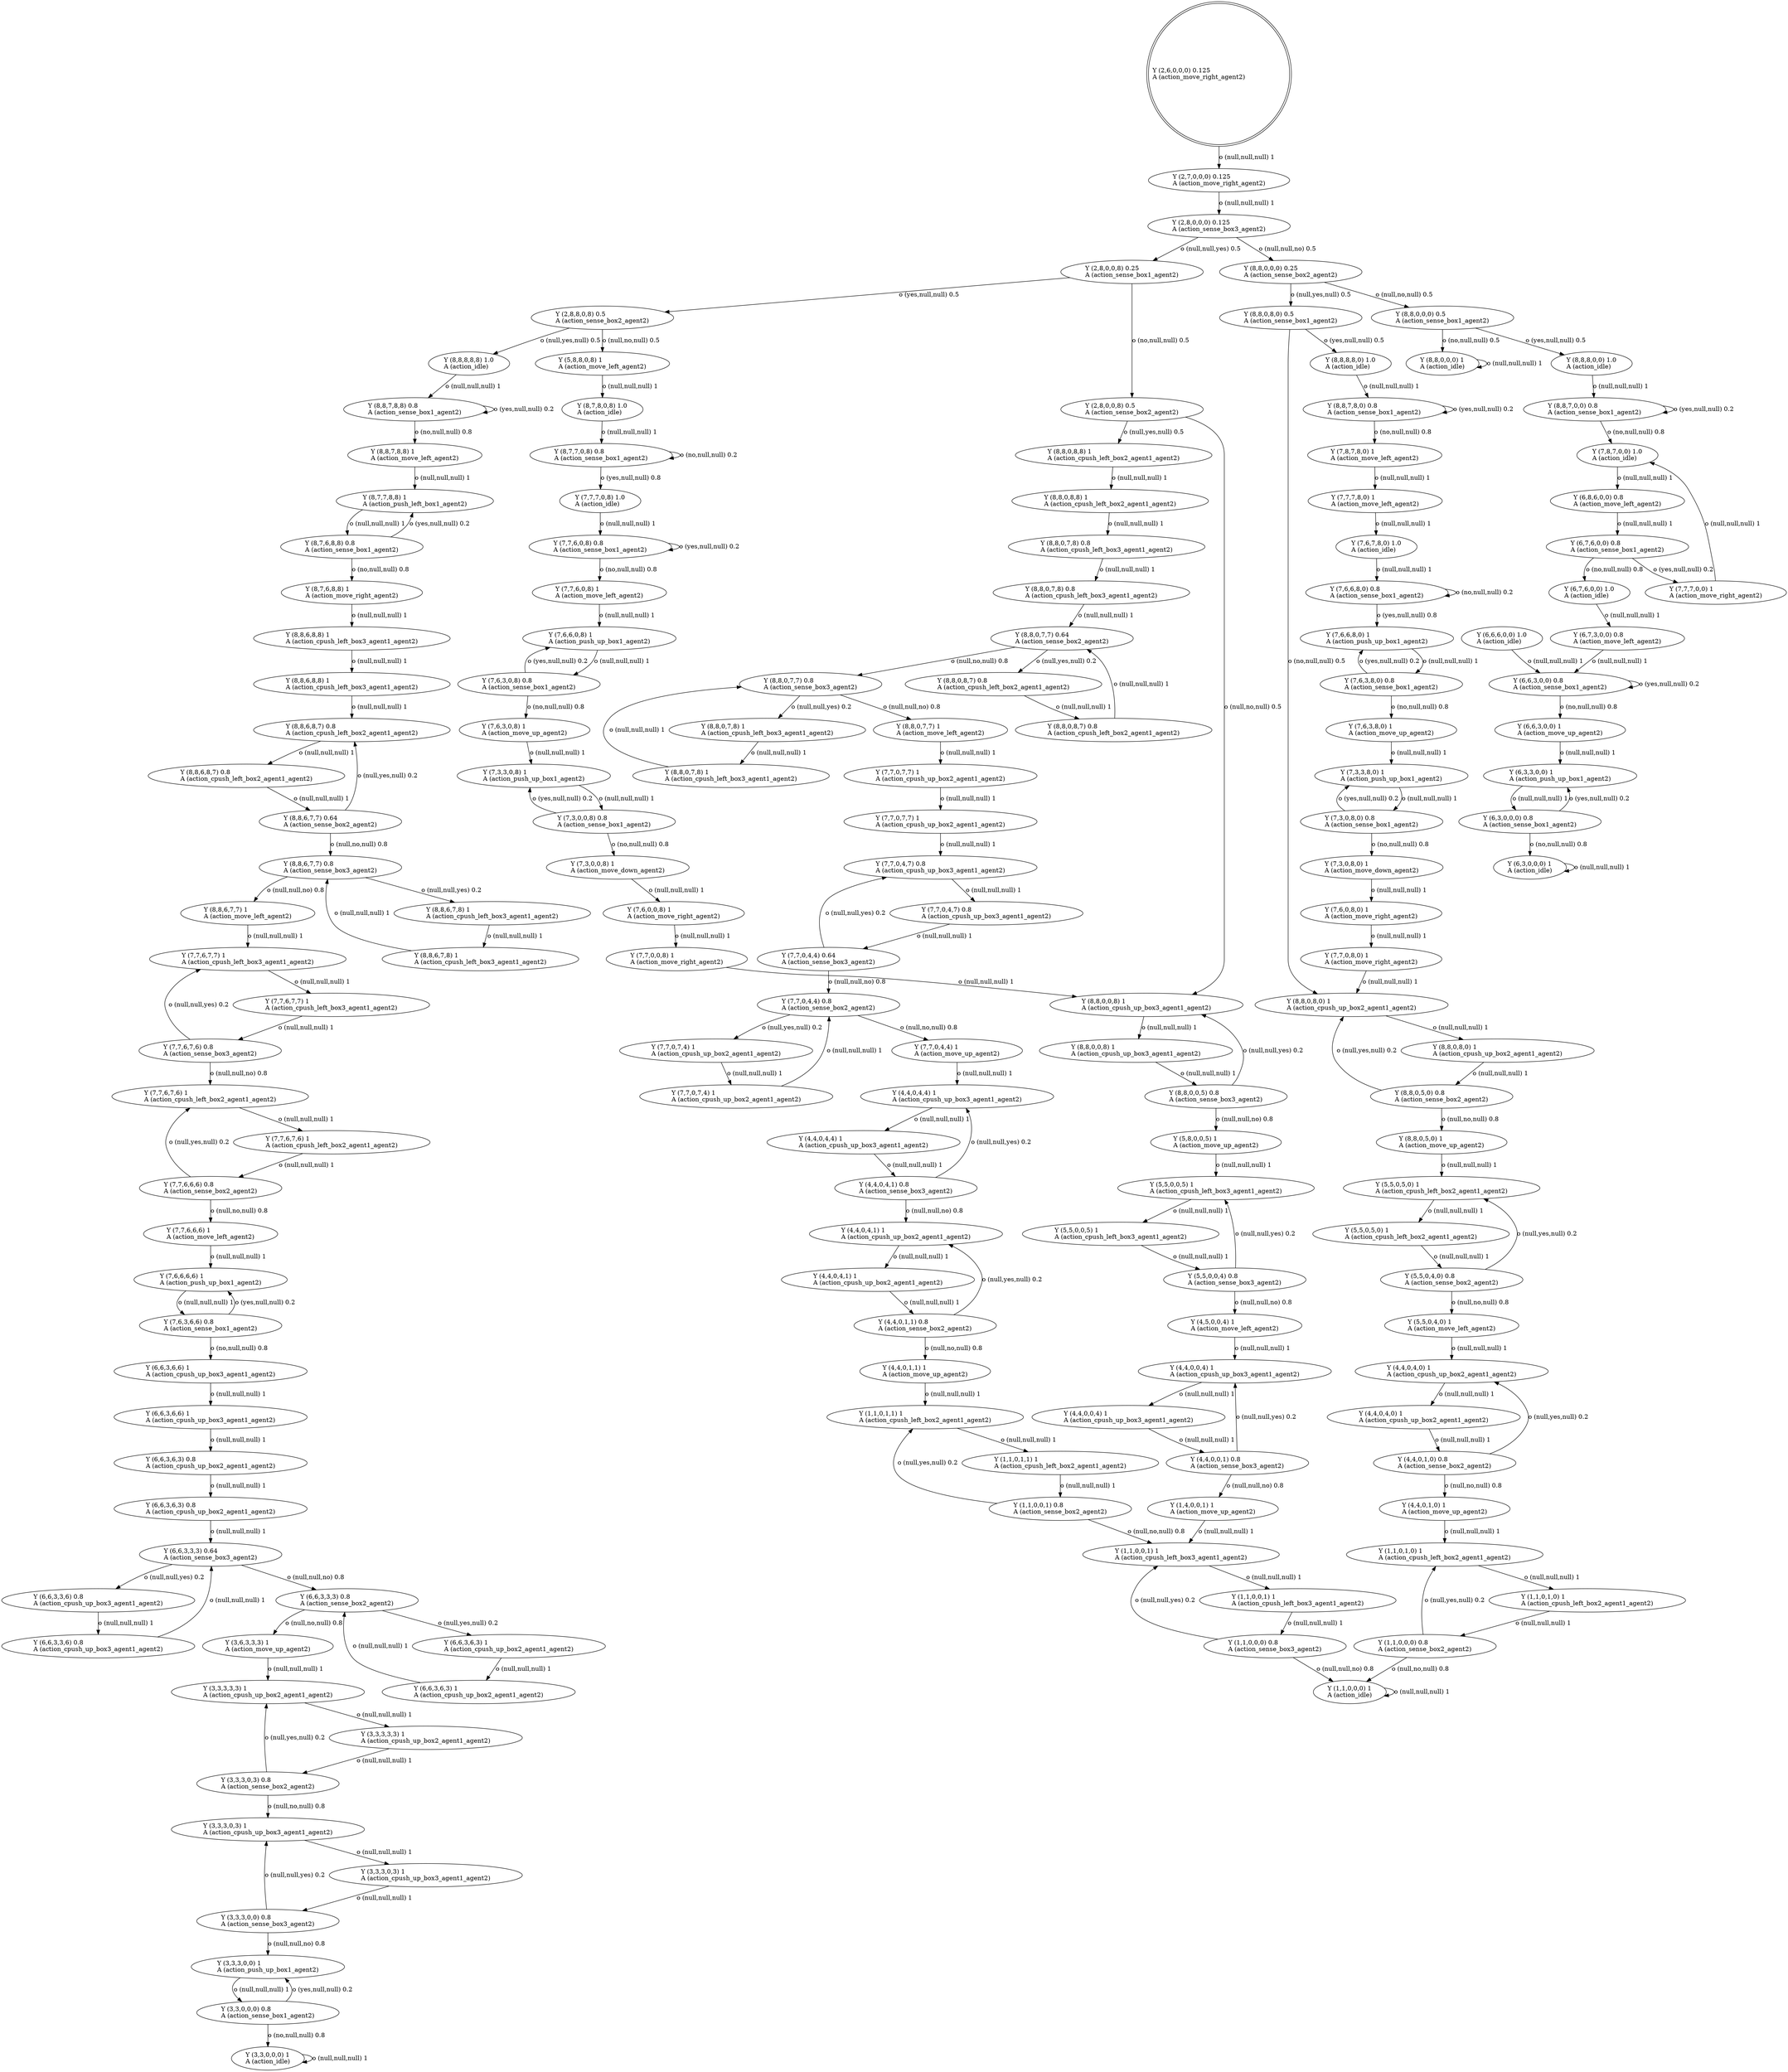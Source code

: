 digraph "G" {
root [label="Y (2,6,0,0,0) 0.125\lA (action_move_right_agent2)\l", labeljust="l", shape=doublecircle];
x0row55 [label="Y (8,8,7,8,8) 0.8\lA (action_sense_box1_agent2)\l"];
x0row49 [label="Y (8,8,8,8,8) 1.0\lA (action_idle)\l"];
x0row67 [label="Y (8,8,7,8,8) 1\lA (action_move_left_agent2)\l"];
x0row72 [label="Y (8,7,7,8,8) 1\lA (action_push_left_box1_agent2)\l"];
x0row80 [label="Y (8,7,6,8,8) 0.8\lA (action_sense_box1_agent2)\l"];
x0row90 [label="Y (8,7,6,8,8) 1\lA (action_move_right_agent2)\l"];
x0row91 [label="Y (8,8,6,8,8) 1\lA (action_cpush_left_box3_agent1_agent2)\l"];
x0row96 [label="Y (8,8,6,8,7) 0.8\lA (action_cpush_left_box2_agent1_agent2)\l"];
x0row111 [label="Y (8,8,6,7,7) 0.64\lA (action_sense_box2_agent2)\l"];
x0row115 [label="Y (8,8,6,7,7) 0.8\lA (action_sense_box3_agent2)\l"];
x0row139 [label="Y (7,7,6,7,7) 1\lA (action_cpush_left_box3_agent1_agent2)\l"];
x0row125 [label="Y (8,8,6,7,8) 1\lA (action_cpush_left_box3_agent1_agent2)\l"];
x0row126 [label="Y (8,8,6,7,7) 1\lA (action_move_left_agent2)\l"];
x0row143 [label="Y (7,7,6,7,6) 0.8\lA (action_sense_box3_agent2)\l"];
x0row1 [label="Y (2,7,0,0,0) 0.125\lA (action_move_right_agent2)\l"];
x0row27 [label="Y (2,8,8,0,8) 0.5\lA (action_sense_box2_agent2)\l"];
x0row28 [label="Y (2,8,0,0,8) 0.5\lA (action_sense_box2_agent2)\l"];
x0row5 [label="Y (2,8,0,0,0) 0.125\lA (action_sense_box3_agent2)\l"];
x0row14 [label="Y (2,8,0,0,8) 0.25\lA (action_sense_box1_agent2)\l"];
x0row406 [label="Y (8,8,0,0,8) 1\lA (action_cpush_up_box3_agent1_agent2)\l"];
x0row413 [label="Y (8,8,0,0,5) 0.8\lA (action_sense_box3_agent2)\l"];
x0row522 [label="Y (8,8,0,8,7) 0.8\lA (action_cpush_left_box2_agent1_agent2)\l"];
x0row521 [label="Y (8,8,0,8,8) 1\lA (action_cpush_left_box2_agent1_agent2)\l"];
x0row424 [label="Y (5,8,0,0,5) 1\lA (action_move_up_agent2)\l"];
x0row427 [label="Y (5,5,0,0,5) 1\lA (action_cpush_left_box3_agent1_agent2)\l"];
x0row429 [label="Y (5,5,0,0,4) 0.8\lA (action_sense_box3_agent2)\l"];
x0row532 [label="Y (8,8,0,7,8) 1\lA (action_cpush_left_box3_agent1_agent2)\l"];
x0row445 [label="Y (4,5,0,0,4) 1\lA (action_move_left_agent2)\l"];
x0row529 [label="Y (8,8,0,7,7) 0.64\lA (action_sense_box2_agent2)\l"];
x0row452 [label="Y (4,4,0,0,4) 1\lA (action_cpush_up_box3_agent1_agent2)\l"];
x0row528 [label="Y (8,8,0,7,8) 0.8\lA (action_cpush_left_box3_agent1_agent2)\l"];
x0row462 [label="Y (4,4,0,0,1) 0.8\lA (action_sense_box3_agent2)\l"];
x0row481 [label="Y (1,4,0,0,1) 1\lA (action_move_up_agent2)\l"];
x0row488 [label="Y (1,1,0,0,1) 1\lA (action_cpush_left_box3_agent1_agent2)\l"];
x0row489 [label="Y (1,1,0,0,0) 0.8\lA (action_sense_box3_agent2)\l"];
x0row500 [label="Y (1,1,0,0,0) 1\lA (action_idle)\l"];
x0row1001 [label="Y (6,6,6,0,0) 1.0\lA (action_idle)\l"];
x0row1004 [label="Y (6,7,3,0,0) 0.8\lA (action_move_left_agent2)\l"];
x0row1007 [label="Y (6,6,3,0,0) 0.8\lA (action_sense_box1_agent2)\l"];
x0row1015 [label="Y (6,6,3,0,0) 1\lA (action_move_up_agent2)\l"];
x0row857 [label="Y (8,8,0,5,0) 1\lA (action_move_up_agent2)\l"];
x0row869 [label="Y (5,5,0,5,0) 1\lA (action_cpush_left_box2_agent1_agent2)\l"];
x0row875 [label="Y (5,5,0,4,0) 0.8\lA (action_sense_box2_agent2)\l"];
x0row979 [label="Y (6,7,6,0,0) 0.8\lA (action_sense_box1_agent2)\l"];
x0row879 [label="Y (5,5,0,4,0) 1\lA (action_move_left_agent2)\l"];
x0row989 [label="Y (6,7,6,0,0) 1.0\lA (action_idle)\l"];
x0row892 [label="Y (4,4,0,4,0) 1\lA (action_cpush_up_box2_agent1_agent2)\l"];
x0row898 [label="Y (4,4,0,1,0) 0.8\lA (action_sense_box2_agent2)\l"];
x0row910 [label="Y (4,4,0,1,0) 1\lA (action_move_up_agent2)\l"];
x0row928 [label="Y (1,1,0,1,0) 1\lA (action_cpush_left_box2_agent1_agent2)\l"];
x0row934 [label="Y (1,1,0,0,0) 0.8\lA (action_sense_box2_agent2)\l"];
x0row947 [label="Y (8,8,8,0,0) 1.0\lA (action_idle)\l"];
x0row948 [label="Y (8,8,0,0,0) 1\lA (action_idle)\l"];
x0row952 [label="Y (8,8,7,0,0) 0.8\lA (action_sense_box1_agent2)\l"];
x0row962 [label="Y (7,8,7,0,0) 1.0\lA (action_idle)\l"];
x0row967 [label="Y (7,7,7,0,0) 1\lA (action_move_right_agent2)\l"];
x0row973 [label="Y (6,8,6,0,0) 0.8\lA (action_move_left_agent2)\l"];
x0row732 [label="Y (8,8,0,0,0) 0.25\lA (action_sense_box2_agent2)\l"];
x0row851 [label="Y (8,8,0,5,0) 0.8\lA (action_sense_box2_agent2)\l"];
x0row736 [label="Y (8,8,0,8,0) 0.5\lA (action_sense_box1_agent2)\l"];
x0row737 [label="Y (8,8,0,0,0) 0.5\lA (action_sense_box1_agent2)\l"];
x0row750 [label="Y (8,8,8,8,0) 1.0\lA (action_idle)\l"];
x0row751 [label="Y (8,8,0,8,0) 1\lA (action_cpush_up_box2_agent1_agent2)\l"];
x0row757 [label="Y (8,8,7,8,0) 0.8\lA (action_sense_box1_agent2)\l"];
x0row771 [label="Y (7,8,7,8,0) 1\lA (action_move_left_agent2)\l"];
x0row777 [label="Y (7,7,7,8,0) 1\lA (action_move_left_agent2)\l"];
x0row784 [label="Y (7,6,7,8,0) 1.0\lA (action_idle)\l"];
x0row793 [label="Y (7,6,6,8,0) 0.8\lA (action_sense_box1_agent2)\l"];
x0row841 [label="Y (7,7,0,8,0) 1\lA (action_move_right_agent2)\l"];
x0row799 [label="Y (7,6,6,8,0) 1\lA (action_push_up_box1_agent2)\l"];
x0row802 [label="Y (7,6,3,8,0) 0.8\lA (action_sense_box1_agent2)\l"];
x0row814 [label="Y (7,6,3,8,0) 1\lA (action_move_up_agent2)\l"];
x0row818 [label="Y (7,3,3,8,0) 1\lA (action_push_up_box1_agent2)\l"];
x0row820 [label="Y (7,3,0,8,0) 0.8\lA (action_sense_box1_agent2)\l"];
x0row833 [label="Y (7,3,0,8,0) 1\lA (action_move_down_agent2)\l"];
x0row836 [label="Y (7,6,0,8,0) 1\lA (action_move_right_agent2)\l"];
x0row541 [label="Y (8,8,0,7,7) 0.8\lA (action_sense_box3_agent2)\l"];
x0row559 [label="Y (8,8,0,7,7) 1\lA (action_move_left_agent2)\l"];
x0row572 [label="Y (7,7,0,7,7) 1\lA (action_cpush_up_box2_agent1_agent2)\l"];
x0row577 [label="Y (7,7,0,4,7) 0.8\lA (action_cpush_up_box3_agent1_agent2)\l"];
x0row593 [label="Y (7,7,0,4,4) 0.64\lA (action_sense_box3_agent2)\l"];
x0row602 [label="Y (7,7,0,4,4) 0.8\lA (action_sense_box2_agent2)\l"];
x0row611 [label="Y (7,7,0,7,4) 1\lA (action_cpush_up_box2_agent1_agent2)\l"];
x0row612 [label="Y (7,7,0,4,4) 1\lA (action_move_up_agent2)\l"];
x0row635 [label="Y (4,4,0,4,4) 1\lA (action_cpush_up_box3_agent1_agent2)\l"];
x0row699 [label="Y (1,1,0,0,1) 0.8\lA (action_sense_box2_agent2)\l"];
x0row644 [label="Y (4,4,0,4,1) 0.8\lA (action_sense_box3_agent2)\l"];
x0row653 [label="Y (4,4,0,4,1) 1\lA (action_cpush_up_box2_agent1_agent2)\l"];
x0row662 [label="Y (4,4,0,1,1) 0.8\lA (action_sense_box2_agent2)\l"];
x0row692 [label="Y (1,1,0,1,1) 1\lA (action_cpush_left_box2_agent1_agent2)\l"];
x0row674 [label="Y (4,4,0,1,1) 1\lA (action_move_up_agent2)\l"];
x0row281 [label="Y (3,3,0,0,0) 0.8\lA (action_sense_box1_agent2)\l"];
x0row287 [label="Y (6,3,3,0,0) 1\lA (action_push_up_box1_agent2)\l"];
x0row294 [label="Y (3,3,0,0,0) 1\lA (action_idle)\l"];
x0row295 [label="Y (6,3,0,0,0) 0.8\lA (action_sense_box1_agent2)\l"];
x0row301 [label="Y (6,3,0,0,0) 1\lA (action_idle)\l"];
x0row307 [label="Y (5,8,8,0,8) 1\lA (action_move_left_agent2)\l"];
x0row317 [label="Y (8,7,8,0,8) 1.0\lA (action_idle)\l"];
x0row399 [label="Y (7,7,0,0,8) 1\lA (action_move_right_agent2)\l"];
x0row322 [label="Y (8,7,7,0,8) 0.8\lA (action_sense_box1_agent2)\l"];
x0row391 [label="Y (7,3,0,0,8) 1\lA (action_move_down_agent2)\l"];
x0row335 [label="Y (7,7,7,0,8) 1.0\lA (action_idle)\l"];
x0row344 [label="Y (7,7,6,0,8) 0.8\lA (action_sense_box1_agent2)\l"];
x0row354 [label="Y (7,7,6,0,8) 1\lA (action_move_left_agent2)\l"];
x0row358 [label="Y (7,6,6,0,8) 1\lA (action_push_up_box1_agent2)\l"];
x0row361 [label="Y (7,6,3,0,8) 0.8\lA (action_sense_box1_agent2)\l"];
x0row372 [label="Y (7,6,3,0,8) 1\lA (action_move_up_agent2)\l"];
x0row376 [label="Y (7,3,3,0,8) 1\lA (action_push_up_box1_agent2)\l"];
x0row378 [label="Y (7,3,0,0,8) 0.8\lA (action_sense_box1_agent2)\l"];
x0row157 [label="Y (7,7,6,7,6) 1\lA (action_cpush_left_box2_agent1_agent2)\l"];
x0row169 [label="Y (7,7,6,6,6) 0.8\lA (action_sense_box2_agent2)\l"];
x0row174 [label="Y (7,7,6,6,6) 1\lA (action_move_left_agent2)\l"];
x0row182 [label="Y (7,6,6,6,6) 1\lA (action_push_up_box1_agent2)\l"];
x0row185 [label="Y (7,6,3,6,6) 0.8\lA (action_sense_box1_agent2)\l"];
x0row270 [label="Y (3,3,3,0,0) 0.8\lA (action_sense_box3_agent2)\l"];
x0row199 [label="Y (6,6,3,6,6) 1\lA (action_cpush_up_box3_agent1_agent2)\l"];
x0row203 [label="Y (6,6,3,3,6) 0.8\lA (action_cpush_up_box3_agent1_agent2)\l"];
x0row206 [label="Y (6,6,3,6,3) 0.8\lA (action_cpush_up_box2_agent1_agent2)\l"];
x0row209 [label="Y (6,6,3,3,3) 0.64\lA (action_sense_box3_agent2)\l"];
x0row210 [label="Y (6,6,3,6,3) 1\lA (action_cpush_up_box2_agent1_agent2)\l"];
x0row259 [label="Y (3,3,3,0,3) 1\lA (action_cpush_up_box3_agent1_agent2)\l"];
x0row218 [label="Y (6,6,3,3,3) 0.8\lA (action_sense_box2_agent2)\l"];
x0row394 [label="Y (7,6,0,0,8) 1\lA (action_move_right_agent2)\l"];
x0row241 [label="Y (3,6,3,3,3) 1\lA (action_move_up_agent2)\l"];
x0row244 [label="Y (3,3,3,3,3) 1\lA (action_cpush_up_box2_agent1_agent2)\l"];
x0row250 [label="Y (3,3,3,0,3) 0.8\lA (action_sense_box2_agent2)\l"];
x0row276 [label="Y (3,3,3,0,0) 1\lA (action_push_up_box1_agent2)\l"];
x0row91_repeat_1 [label="Y (8,8,6,8,8) 1\lA (action_cpush_left_box3_agent1_agent2)\l"];
x0row96_repeat_1 [label="Y (8,8,6,8,7) 0.8\lA (action_cpush_left_box2_agent1_agent2)\l"];
x0row139_repeat_1 [label="Y (7,7,6,7,7) 1\lA (action_cpush_left_box3_agent1_agent2)\l"];
x0row125_repeat_1 [label="Y (8,8,6,7,8) 1\lA (action_cpush_left_box3_agent1_agent2)\l"];
x0row406_repeat_1 [label="Y (8,8,0,0,8) 1\lA (action_cpush_up_box3_agent1_agent2)\l"];
x0row522_repeat_1 [label="Y (8,8,0,8,7) 0.8\lA (action_cpush_left_box2_agent1_agent2)\l"];
x0row521_repeat_1 [label="Y (8,8,0,8,8) 1\lA (action_cpush_left_box2_agent1_agent2)\l"];
x0row427_repeat_1 [label="Y (5,5,0,0,5) 1\lA (action_cpush_left_box3_agent1_agent2)\l"];
x0row532_repeat_1 [label="Y (8,8,0,7,8) 1\lA (action_cpush_left_box3_agent1_agent2)\l"];
x0row452_repeat_1 [label="Y (4,4,0,0,4) 1\lA (action_cpush_up_box3_agent1_agent2)\l"];
x0row528_repeat_1 [label="Y (8,8,0,7,8) 0.8\lA (action_cpush_left_box3_agent1_agent2)\l"];
x0row488_repeat_1 [label="Y (1,1,0,0,1) 1\lA (action_cpush_left_box3_agent1_agent2)\l"];
x0row869_repeat_1 [label="Y (5,5,0,5,0) 1\lA (action_cpush_left_box2_agent1_agent2)\l"];
x0row892_repeat_1 [label="Y (4,4,0,4,0) 1\lA (action_cpush_up_box2_agent1_agent2)\l"];
x0row928_repeat_1 [label="Y (1,1,0,1,0) 1\lA (action_cpush_left_box2_agent1_agent2)\l"];
x0row751_repeat_1 [label="Y (8,8,0,8,0) 1\lA (action_cpush_up_box2_agent1_agent2)\l"];
x0row572_repeat_1 [label="Y (7,7,0,7,7) 1\lA (action_cpush_up_box2_agent1_agent2)\l"];
x0row577_repeat_1 [label="Y (7,7,0,4,7) 0.8\lA (action_cpush_up_box3_agent1_agent2)\l"];
x0row611_repeat_1 [label="Y (7,7,0,7,4) 1\lA (action_cpush_up_box2_agent1_agent2)\l"];
x0row635_repeat_1 [label="Y (4,4,0,4,4) 1\lA (action_cpush_up_box3_agent1_agent2)\l"];
x0row653_repeat_1 [label="Y (4,4,0,4,1) 1\lA (action_cpush_up_box2_agent1_agent2)\l"];
x0row692_repeat_1 [label="Y (1,1,0,1,1) 1\lA (action_cpush_left_box2_agent1_agent2)\l"];
x0row157_repeat_1 [label="Y (7,7,6,7,6) 1\lA (action_cpush_left_box2_agent1_agent2)\l"];
x0row199_repeat_1 [label="Y (6,6,3,6,6) 1\lA (action_cpush_up_box3_agent1_agent2)\l"];
x0row203_repeat_1 [label="Y (6,6,3,3,6) 0.8\lA (action_cpush_up_box3_agent1_agent2)\l"];
x0row206_repeat_1 [label="Y (6,6,3,6,3) 0.8\lA (action_cpush_up_box2_agent1_agent2)\l"];
x0row210_repeat_1 [label="Y (6,6,3,6,3) 1\lA (action_cpush_up_box2_agent1_agent2)\l"];
x0row259_repeat_1 [label="Y (3,3,3,0,3) 1\lA (action_cpush_up_box3_agent1_agent2)\l"];
x0row244_repeat_1 [label="Y (3,3,3,3,3) 1\lA (action_cpush_up_box2_agent1_agent2)\l"];
root -> x0row1  [key=0, label="o (null,null,null) 1\l"];
x0row55 -> x0row67  [key=0, label="o (no,null,null) 0.8\l"];
x0row55 -> x0row55  [key=0, label="o (yes,null,null) 0.2\l"];
x0row49 -> x0row55  [key=0, label="o (null,null,null) 1\l"];
x0row67 -> x0row72  [key=0, label="o (null,null,null) 1\l"];
x0row72 -> x0row80  [key=0, label="o (null,null,null) 1\l"];
x0row80 -> x0row72  [key=0, label="o (yes,null,null) 0.2\l"];
x0row80 -> x0row90  [key=0, label="o (no,null,null) 0.8\l"];
x0row90 -> x0row91  [key=0, label="o (null,null,null) 1\l"];
x0row91 -> x0row91_repeat_1  [key=0, label="o (null,null,null) 1\l"];
x0row96 -> x0row96_repeat_1  [key=0, label="o (null,null,null) 1\l"];
x0row111 -> x0row96  [key=0, label="o (null,yes,null) 0.2\l"];
x0row111 -> x0row115  [key=0, label="o (null,no,null) 0.8\l"];
x0row115 -> x0row125  [key=0, label="o (null,null,yes) 0.2\l"];
x0row115 -> x0row126  [key=0, label="o (null,null,no) 0.8\l"];
x0row139 -> x0row139_repeat_1  [key=0, label="o (null,null,null) 1\l"];
x0row125 -> x0row125_repeat_1  [key=0, label="o (null,null,null) 1\l"];
x0row126 -> x0row139  [key=0, label="o (null,null,null) 1\l"];
x0row143 -> x0row139  [key=0, label="o (null,null,yes) 0.2\l"];
x0row143 -> x0row157  [key=0, label="o (null,null,no) 0.8\l"];
x0row1 -> x0row5  [key=0, label="o (null,null,null) 1\l"];
x0row27 -> x0row49  [key=0, label="o (null,yes,null) 0.5\l"];
x0row27 -> x0row307  [key=0, label="o (null,no,null) 0.5\l"];
x0row28 -> x0row406  [key=0, label="o (null,no,null) 0.5\l"];
x0row28 -> x0row521  [key=0, label="o (null,yes,null) 0.5\l"];
x0row5 -> x0row14  [key=0, label="o (null,null,yes) 0.5\l"];
x0row5 -> x0row732  [key=0, label="o (null,null,no) 0.5\l"];
x0row14 -> x0row27  [key=0, label="o (yes,null,null) 0.5\l"];
x0row14 -> x0row28  [key=0, label="o (no,null,null) 0.5\l"];
x0row406 -> x0row406_repeat_1  [key=0, label="o (null,null,null) 1\l"];
x0row413 -> x0row406  [key=0, label="o (null,null,yes) 0.2\l"];
x0row413 -> x0row424  [key=0, label="o (null,null,no) 0.8\l"];
x0row522 -> x0row522_repeat_1  [key=0, label="o (null,null,null) 1\l"];
x0row521 -> x0row521_repeat_1  [key=0, label="o (null,null,null) 1\l"];
x0row424 -> x0row427  [key=0, label="o (null,null,null) 1\l"];
x0row427 -> x0row427_repeat_1  [key=0, label="o (null,null,null) 1\l"];
x0row429 -> x0row427  [key=0, label="o (null,null,yes) 0.2\l"];
x0row429 -> x0row445  [key=0, label="o (null,null,no) 0.8\l"];
x0row532 -> x0row532_repeat_1  [key=0, label="o (null,null,null) 1\l"];
x0row445 -> x0row452  [key=0, label="o (null,null,null) 1\l"];
x0row529 -> x0row522  [key=0, label="o (null,yes,null) 0.2\l"];
x0row529 -> x0row541  [key=0, label="o (null,no,null) 0.8\l"];
x0row452 -> x0row452_repeat_1  [key=0, label="o (null,null,null) 1\l"];
x0row528 -> x0row528_repeat_1  [key=0, label="o (null,null,null) 1\l"];
x0row462 -> x0row452  [key=0, label="o (null,null,yes) 0.2\l"];
x0row462 -> x0row481  [key=0, label="o (null,null,no) 0.8\l"];
x0row481 -> x0row488  [key=0, label="o (null,null,null) 1\l"];
x0row488 -> x0row488_repeat_1  [key=0, label="o (null,null,null) 1\l"];
x0row489 -> x0row488  [key=0, label="o (null,null,yes) 0.2\l"];
x0row489 -> x0row500  [key=0, label="o (null,null,no) 0.8\l"];
x0row500 -> x0row500  [key=0, label="o (null,null,null) 1\l"];
x0row1001 -> x0row1007  [key=0, label="o (null,null,null) 1\l"];
x0row1004 -> x0row1007  [key=0, label="o (null,null,null) 1\l"];
x0row1007 -> x0row1015  [key=0, label="o (no,null,null) 0.8\l"];
x0row1007 -> x0row1007  [key=0, label="o (yes,null,null) 0.2\l"];
x0row1015 -> x0row287  [key=0, label="o (null,null,null) 1\l"];
x0row857 -> x0row869  [key=0, label="o (null,null,null) 1\l"];
x0row869 -> x0row869_repeat_1  [key=0, label="o (null,null,null) 1\l"];
x0row875 -> x0row869  [key=0, label="o (null,yes,null) 0.2\l"];
x0row875 -> x0row879  [key=0, label="o (null,no,null) 0.8\l"];
x0row979 -> x0row989  [key=0, label="o (no,null,null) 0.8\l"];
x0row979 -> x0row967  [key=0, label="o (yes,null,null) 0.2\l"];
x0row879 -> x0row892  [key=0, label="o (null,null,null) 1\l"];
x0row989 -> x0row1004  [key=0, label="o (null,null,null) 1\l"];
x0row892 -> x0row892_repeat_1  [key=0, label="o (null,null,null) 1\l"];
x0row898 -> x0row892  [key=0, label="o (null,yes,null) 0.2\l"];
x0row898 -> x0row910  [key=0, label="o (null,no,null) 0.8\l"];
x0row910 -> x0row928  [key=0, label="o (null,null,null) 1\l"];
x0row928 -> x0row928_repeat_1  [key=0, label="o (null,null,null) 1\l"];
x0row934 -> x0row928  [key=0, label="o (null,yes,null) 0.2\l"];
x0row934 -> x0row500  [key=0, label="o (null,no,null) 0.8\l"];
x0row947 -> x0row952  [key=0, label="o (null,null,null) 1\l"];
x0row948 -> x0row948  [key=0, label="o (null,null,null) 1\l"];
x0row952 -> x0row962  [key=0, label="o (no,null,null) 0.8\l"];
x0row952 -> x0row952  [key=0, label="o (yes,null,null) 0.2\l"];
x0row962 -> x0row973  [key=0, label="o (null,null,null) 1\l"];
x0row967 -> x0row962  [key=0, label="o (null,null,null) 1\l"];
x0row973 -> x0row979  [key=0, label="o (null,null,null) 1\l"];
x0row732 -> x0row736  [key=0, label="o (null,yes,null) 0.5\l"];
x0row732 -> x0row737  [key=0, label="o (null,no,null) 0.5\l"];
x0row851 -> x0row751  [key=0, label="o (null,yes,null) 0.2\l"];
x0row851 -> x0row857  [key=0, label="o (null,no,null) 0.8\l"];
x0row736 -> x0row750  [key=0, label="o (yes,null,null) 0.5\l"];
x0row736 -> x0row751  [key=0, label="o (no,null,null) 0.5\l"];
x0row737 -> x0row947  [key=0, label="o (yes,null,null) 0.5\l"];
x0row737 -> x0row948  [key=0, label="o (no,null,null) 0.5\l"];
x0row750 -> x0row757  [key=0, label="o (null,null,null) 1\l"];
x0row751 -> x0row751_repeat_1  [key=0, label="o (null,null,null) 1\l"];
x0row757 -> x0row771  [key=0, label="o (no,null,null) 0.8\l"];
x0row757 -> x0row757  [key=0, label="o (yes,null,null) 0.2\l"];
x0row771 -> x0row777  [key=0, label="o (null,null,null) 1\l"];
x0row777 -> x0row784  [key=0, label="o (null,null,null) 1\l"];
x0row784 -> x0row793  [key=0, label="o (null,null,null) 1\l"];
x0row793 -> x0row799  [key=0, label="o (yes,null,null) 0.8\l"];
x0row793 -> x0row793  [key=0, label="o (no,null,null) 0.2\l"];
x0row841 -> x0row751  [key=0, label="o (null,null,null) 1\l"];
x0row799 -> x0row802  [key=0, label="o (null,null,null) 1\l"];
x0row802 -> x0row799  [key=0, label="o (yes,null,null) 0.2\l"];
x0row802 -> x0row814  [key=0, label="o (no,null,null) 0.8\l"];
x0row814 -> x0row818  [key=0, label="o (null,null,null) 1\l"];
x0row818 -> x0row820  [key=0, label="o (null,null,null) 1\l"];
x0row820 -> x0row818  [key=0, label="o (yes,null,null) 0.2\l"];
x0row820 -> x0row833  [key=0, label="o (no,null,null) 0.8\l"];
x0row833 -> x0row836  [key=0, label="o (null,null,null) 1\l"];
x0row836 -> x0row841  [key=0, label="o (null,null,null) 1\l"];
x0row541 -> x0row532  [key=0, label="o (null,null,yes) 0.2\l"];
x0row541 -> x0row559  [key=0, label="o (null,null,no) 0.8\l"];
x0row559 -> x0row572  [key=0, label="o (null,null,null) 1\l"];
x0row572 -> x0row572_repeat_1  [key=0, label="o (null,null,null) 1\l"];
x0row577 -> x0row577_repeat_1  [key=0, label="o (null,null,null) 1\l"];
x0row593 -> x0row577  [key=0, label="o (null,null,yes) 0.2\l"];
x0row593 -> x0row602  [key=0, label="o (null,null,no) 0.8\l"];
x0row602 -> x0row611  [key=0, label="o (null,yes,null) 0.2\l"];
x0row602 -> x0row612  [key=0, label="o (null,no,null) 0.8\l"];
x0row611 -> x0row611_repeat_1  [key=0, label="o (null,null,null) 1\l"];
x0row612 -> x0row635  [key=0, label="o (null,null,null) 1\l"];
x0row635 -> x0row635_repeat_1  [key=0, label="o (null,null,null) 1\l"];
x0row699 -> x0row692  [key=0, label="o (null,yes,null) 0.2\l"];
x0row699 -> x0row488  [key=0, label="o (null,no,null) 0.8\l"];
x0row644 -> x0row635  [key=0, label="o (null,null,yes) 0.2\l"];
x0row644 -> x0row653  [key=0, label="o (null,null,no) 0.8\l"];
x0row653 -> x0row653_repeat_1  [key=0, label="o (null,null,null) 1\l"];
x0row662 -> x0row653  [key=0, label="o (null,yes,null) 0.2\l"];
x0row662 -> x0row674  [key=0, label="o (null,no,null) 0.8\l"];
x0row692 -> x0row692_repeat_1  [key=0, label="o (null,null,null) 1\l"];
x0row674 -> x0row692  [key=0, label="o (null,null,null) 1\l"];
x0row281 -> x0row276  [key=0, label="o (yes,null,null) 0.2\l"];
x0row281 -> x0row294  [key=0, label="o (no,null,null) 0.8\l"];
x0row287 -> x0row295  [key=0, label="o (null,null,null) 1\l"];
x0row294 -> x0row294  [key=0, label="o (null,null,null) 1\l"];
x0row295 -> x0row287  [key=0, label="o (yes,null,null) 0.2\l"];
x0row295 -> x0row301  [key=0, label="o (no,null,null) 0.8\l"];
x0row301 -> x0row301  [key=0, label="o (null,null,null) 1\l"];
x0row307 -> x0row317  [key=0, label="o (null,null,null) 1\l"];
x0row317 -> x0row322  [key=0, label="o (null,null,null) 1\l"];
x0row399 -> x0row406  [key=0, label="o (null,null,null) 1\l"];
x0row322 -> x0row335  [key=0, label="o (yes,null,null) 0.8\l"];
x0row322 -> x0row322  [key=0, label="o (no,null,null) 0.2\l"];
x0row391 -> x0row394  [key=0, label="o (null,null,null) 1\l"];
x0row335 -> x0row344  [key=0, label="o (null,null,null) 1\l"];
x0row344 -> x0row354  [key=0, label="o (no,null,null) 0.8\l"];
x0row344 -> x0row344  [key=0, label="o (yes,null,null) 0.2\l"];
x0row354 -> x0row358  [key=0, label="o (null,null,null) 1\l"];
x0row358 -> x0row361  [key=0, label="o (null,null,null) 1\l"];
x0row361 -> x0row358  [key=0, label="o (yes,null,null) 0.2\l"];
x0row361 -> x0row372  [key=0, label="o (no,null,null) 0.8\l"];
x0row372 -> x0row376  [key=0, label="o (null,null,null) 1\l"];
x0row376 -> x0row378  [key=0, label="o (null,null,null) 1\l"];
x0row378 -> x0row376  [key=0, label="o (yes,null,null) 0.2\l"];
x0row378 -> x0row391  [key=0, label="o (no,null,null) 0.8\l"];
x0row157 -> x0row157_repeat_1  [key=0, label="o (null,null,null) 1\l"];
x0row169 -> x0row157  [key=0, label="o (null,yes,null) 0.2\l"];
x0row169 -> x0row174  [key=0, label="o (null,no,null) 0.8\l"];
x0row174 -> x0row182  [key=0, label="o (null,null,null) 1\l"];
x0row182 -> x0row185  [key=0, label="o (null,null,null) 1\l"];
x0row185 -> x0row182  [key=0, label="o (yes,null,null) 0.2\l"];
x0row185 -> x0row199  [key=0, label="o (no,null,null) 0.8\l"];
x0row270 -> x0row259  [key=0, label="o (null,null,yes) 0.2\l"];
x0row270 -> x0row276  [key=0, label="o (null,null,no) 0.8\l"];
x0row199 -> x0row199_repeat_1  [key=0, label="o (null,null,null) 1\l"];
x0row203 -> x0row203_repeat_1  [key=0, label="o (null,null,null) 1\l"];
x0row206 -> x0row206_repeat_1  [key=0, label="o (null,null,null) 1\l"];
x0row209 -> x0row203  [key=0, label="o (null,null,yes) 0.2\l"];
x0row209 -> x0row218  [key=0, label="o (null,null,no) 0.8\l"];
x0row210 -> x0row210_repeat_1  [key=0, label="o (null,null,null) 1\l"];
x0row259 -> x0row259_repeat_1  [key=0, label="o (null,null,null) 1\l"];
x0row218 -> x0row210  [key=0, label="o (null,yes,null) 0.2\l"];
x0row218 -> x0row241  [key=0, label="o (null,no,null) 0.8\l"];
x0row394 -> x0row399  [key=0, label="o (null,null,null) 1\l"];
x0row241 -> x0row244  [key=0, label="o (null,null,null) 1\l"];
x0row244 -> x0row244_repeat_1  [key=0, label="o (null,null,null) 1\l"];
x0row250 -> x0row244  [key=0, label="o (null,yes,null) 0.2\l"];
x0row250 -> x0row259  [key=0, label="o (null,no,null) 0.8\l"];
x0row276 -> x0row281  [key=0, label="o (null,null,null) 1\l"];
x0row91_repeat_1 -> x0row96  [key=0, label="o (null,null,null) 1\l"];
x0row96_repeat_1 -> x0row111  [key=0, label="o (null,null,null) 1\l"];
x0row139_repeat_1 -> x0row143  [key=0, label="o (null,null,null) 1\l"];
x0row125_repeat_1 -> x0row115  [key=0, label="o (null,null,null) 1\l"];
x0row406_repeat_1 -> x0row413  [key=0, label="o (null,null,null) 1\l"];
x0row522_repeat_1 -> x0row529  [key=0, label="o (null,null,null) 1\l"];
x0row521_repeat_1 -> x0row528  [key=0, label="o (null,null,null) 1\l"];
x0row427_repeat_1 -> x0row429  [key=0, label="o (null,null,null) 1\l"];
x0row532_repeat_1 -> x0row541  [key=0, label="o (null,null,null) 1\l"];
x0row452_repeat_1 -> x0row462  [key=0, label="o (null,null,null) 1\l"];
x0row528_repeat_1 -> x0row529  [key=0, label="o (null,null,null) 1\l"];
x0row488_repeat_1 -> x0row489  [key=0, label="o (null,null,null) 1\l"];
x0row869_repeat_1 -> x0row875  [key=0, label="o (null,null,null) 1\l"];
x0row892_repeat_1 -> x0row898  [key=0, label="o (null,null,null) 1\l"];
x0row928_repeat_1 -> x0row934  [key=0, label="o (null,null,null) 1\l"];
x0row751_repeat_1 -> x0row851  [key=0, label="o (null,null,null) 1\l"];
x0row572_repeat_1 -> x0row577  [key=0, label="o (null,null,null) 1\l"];
x0row577_repeat_1 -> x0row593  [key=0, label="o (null,null,null) 1\l"];
x0row611_repeat_1 -> x0row602  [key=0, label="o (null,null,null) 1\l"];
x0row635_repeat_1 -> x0row644  [key=0, label="o (null,null,null) 1\l"];
x0row653_repeat_1 -> x0row662  [key=0, label="o (null,null,null) 1\l"];
x0row692_repeat_1 -> x0row699  [key=0, label="o (null,null,null) 1\l"];
x0row157_repeat_1 -> x0row169  [key=0, label="o (null,null,null) 1\l"];
x0row199_repeat_1 -> x0row206  [key=0, label="o (null,null,null) 1\l"];
x0row203_repeat_1 -> x0row209  [key=0, label="o (null,null,null) 1\l"];
x0row206_repeat_1 -> x0row209  [key=0, label="o (null,null,null) 1\l"];
x0row210_repeat_1 -> x0row218  [key=0, label="o (null,null,null) 1\l"];
x0row259_repeat_1 -> x0row270  [key=0, label="o (null,null,null) 1\l"];
x0row244_repeat_1 -> x0row250  [key=0, label="o (null,null,null) 1\l"];
}
